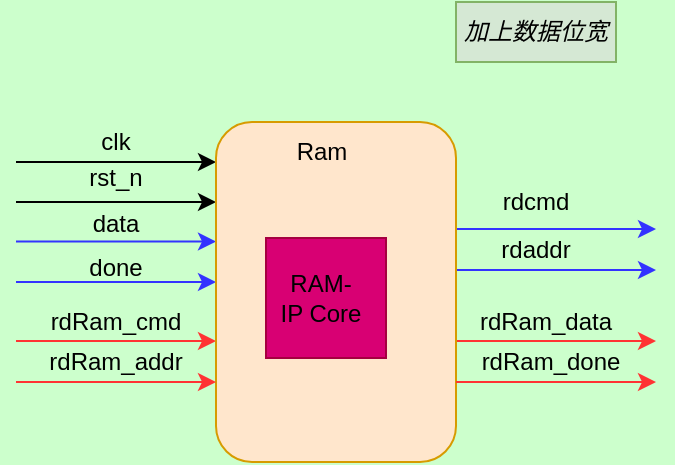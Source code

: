 <mxfile version="17.1.3" type="github">
  <diagram id="tiqx2Zg2r03OUVUAULaz" name="第 1 页">
    <mxGraphModel dx="447" dy="224" grid="1" gridSize="10" guides="1" tooltips="1" connect="1" arrows="1" fold="1" page="1" pageScale="1" pageWidth="827" pageHeight="1169" background="#CCFFCC" math="0" shadow="0">
      <root>
        <mxCell id="0" />
        <mxCell id="1" parent="0" />
        <mxCell id="f4k41rNpo1O0QI1jUJcE-2" value="" style="endArrow=classic;html=1;rounded=0;" edge="1" parent="1">
          <mxGeometry width="50" height="50" relative="1" as="geometry">
            <mxPoint x="230" y="120" as="sourcePoint" />
            <mxPoint x="330" y="120" as="targetPoint" />
            <Array as="points">
              <mxPoint x="260" y="120" />
            </Array>
          </mxGeometry>
        </mxCell>
        <mxCell id="f4k41rNpo1O0QI1jUJcE-3" value="" style="endArrow=classic;html=1;rounded=0;" edge="1" parent="1">
          <mxGeometry width="50" height="50" relative="1" as="geometry">
            <mxPoint x="230" y="140" as="sourcePoint" />
            <mxPoint x="330" y="140" as="targetPoint" />
            <Array as="points">
              <mxPoint x="260" y="140" />
            </Array>
          </mxGeometry>
        </mxCell>
        <mxCell id="f4k41rNpo1O0QI1jUJcE-4" value="clk" style="text;html=1;strokeColor=none;fillColor=none;align=center;verticalAlign=middle;whiteSpace=wrap;rounded=0;" vertex="1" parent="1">
          <mxGeometry x="250" y="90" width="60" height="40" as="geometry" />
        </mxCell>
        <mxCell id="f4k41rNpo1O0QI1jUJcE-5" value="rst_n" style="text;html=1;strokeColor=none;fillColor=none;align=center;verticalAlign=middle;whiteSpace=wrap;rounded=0;" vertex="1" parent="1">
          <mxGeometry x="250" y="108" width="60" height="40" as="geometry" />
        </mxCell>
        <mxCell id="f4k41rNpo1O0QI1jUJcE-6" value="" style="endArrow=classic;html=1;rounded=0;strokeColor=#3333FF;" edge="1" parent="1">
          <mxGeometry width="50" height="50" relative="1" as="geometry">
            <mxPoint x="230" y="159.76" as="sourcePoint" />
            <mxPoint x="330" y="159.76" as="targetPoint" />
            <Array as="points">
              <mxPoint x="260" y="159.76" />
            </Array>
          </mxGeometry>
        </mxCell>
        <mxCell id="f4k41rNpo1O0QI1jUJcE-7" value="" style="endArrow=classic;html=1;rounded=0;strokeColor=#3333FF;" edge="1" parent="1">
          <mxGeometry width="50" height="50" relative="1" as="geometry">
            <mxPoint x="230" y="180" as="sourcePoint" />
            <mxPoint x="330" y="180" as="targetPoint" />
            <Array as="points">
              <mxPoint x="260" y="180" />
            </Array>
          </mxGeometry>
        </mxCell>
        <mxCell id="f4k41rNpo1O0QI1jUJcE-8" value="" style="endArrow=classic;html=1;rounded=0;strokeColor=#FF3333;" edge="1" parent="1">
          <mxGeometry width="50" height="50" relative="1" as="geometry">
            <mxPoint x="230" y="209.52" as="sourcePoint" />
            <mxPoint x="330" y="209.52" as="targetPoint" />
            <Array as="points">
              <mxPoint x="260" y="209.52" />
            </Array>
          </mxGeometry>
        </mxCell>
        <mxCell id="f4k41rNpo1O0QI1jUJcE-9" value="data" style="text;html=1;strokeColor=none;fillColor=none;align=center;verticalAlign=middle;whiteSpace=wrap;rounded=0;" vertex="1" parent="1">
          <mxGeometry x="250" y="128" width="60" height="45" as="geometry" />
        </mxCell>
        <mxCell id="f4k41rNpo1O0QI1jUJcE-10" value="done" style="text;html=1;strokeColor=none;fillColor=none;align=center;verticalAlign=middle;whiteSpace=wrap;rounded=0;" vertex="1" parent="1">
          <mxGeometry x="250" y="148" width="60" height="50" as="geometry" />
        </mxCell>
        <mxCell id="f4k41rNpo1O0QI1jUJcE-11" value="" style="endArrow=classic;html=1;rounded=0;strokeColor=#3333FF;" edge="1" parent="1">
          <mxGeometry width="50" height="50" relative="1" as="geometry">
            <mxPoint x="450" y="153.52" as="sourcePoint" />
            <mxPoint x="550" y="153.52" as="targetPoint" />
            <Array as="points">
              <mxPoint x="480" y="153.52" />
            </Array>
          </mxGeometry>
        </mxCell>
        <mxCell id="f4k41rNpo1O0QI1jUJcE-12" value="rdcmd" style="text;html=1;strokeColor=none;fillColor=none;align=center;verticalAlign=middle;whiteSpace=wrap;rounded=0;" vertex="1" parent="1">
          <mxGeometry x="460" y="110" width="60" height="60" as="geometry" />
        </mxCell>
        <mxCell id="f4k41rNpo1O0QI1jUJcE-13" value="" style="endArrow=classic;html=1;rounded=0;strokeColor=#3333FF;" edge="1" parent="1">
          <mxGeometry width="50" height="50" relative="1" as="geometry">
            <mxPoint x="450" y="174" as="sourcePoint" />
            <mxPoint x="550" y="174" as="targetPoint" />
            <Array as="points">
              <mxPoint x="480" y="174" />
            </Array>
          </mxGeometry>
        </mxCell>
        <mxCell id="f4k41rNpo1O0QI1jUJcE-14" value="rdaddr" style="text;html=1;strokeColor=none;fillColor=none;align=center;verticalAlign=middle;whiteSpace=wrap;rounded=0;" vertex="1" parent="1">
          <mxGeometry x="460" y="130" width="60" height="68" as="geometry" />
        </mxCell>
        <mxCell id="f4k41rNpo1O0QI1jUJcE-15" value="" style="endArrow=classic;html=1;rounded=0;strokeColor=#FF3333;" edge="1" parent="1">
          <mxGeometry width="50" height="50" relative="1" as="geometry">
            <mxPoint x="450" y="209.52" as="sourcePoint" />
            <mxPoint x="550" y="209.52" as="targetPoint" />
            <Array as="points">
              <mxPoint x="480" y="209.52" />
            </Array>
          </mxGeometry>
        </mxCell>
        <mxCell id="f4k41rNpo1O0QI1jUJcE-16" value="rdRam_data" style="text;html=1;strokeColor=none;fillColor=none;align=center;verticalAlign=middle;whiteSpace=wrap;rounded=0;" vertex="1" parent="1">
          <mxGeometry x="450" y="190" width="90" height="20" as="geometry" />
        </mxCell>
        <mxCell id="f4k41rNpo1O0QI1jUJcE-17" value="" style="rounded=1;whiteSpace=wrap;html=1;fillColor=#ffe6cc;strokeColor=#d79b00;" vertex="1" parent="1">
          <mxGeometry x="330" y="100" width="120" height="170" as="geometry" />
        </mxCell>
        <mxCell id="f4k41rNpo1O0QI1jUJcE-18" value="rdRam_cmd" style="text;html=1;strokeColor=none;fillColor=none;align=center;verticalAlign=middle;whiteSpace=wrap;rounded=0;" vertex="1" parent="1">
          <mxGeometry x="240" y="190" width="80" height="20" as="geometry" />
        </mxCell>
        <mxCell id="f4k41rNpo1O0QI1jUJcE-19" value="Ram" style="text;html=1;strokeColor=none;fillColor=none;align=center;verticalAlign=middle;whiteSpace=wrap;rounded=0;" vertex="1" parent="1">
          <mxGeometry x="347.5" y="100" width="70" height="30" as="geometry" />
        </mxCell>
        <mxCell id="f4k41rNpo1O0QI1jUJcE-20" value="" style="endArrow=classic;html=1;rounded=0;strokeColor=#FF3333;" edge="1" parent="1">
          <mxGeometry width="50" height="50" relative="1" as="geometry">
            <mxPoint x="230" y="230.0" as="sourcePoint" />
            <mxPoint x="330" y="230.0" as="targetPoint" />
            <Array as="points">
              <mxPoint x="260" y="230" />
            </Array>
          </mxGeometry>
        </mxCell>
        <mxCell id="f4k41rNpo1O0QI1jUJcE-21" value="rdRam_addr" style="text;html=1;strokeColor=none;fillColor=none;align=center;verticalAlign=middle;whiteSpace=wrap;rounded=0;" vertex="1" parent="1">
          <mxGeometry x="250" y="200" width="60" height="40" as="geometry" />
        </mxCell>
        <mxCell id="f4k41rNpo1O0QI1jUJcE-22" value="" style="endArrow=classic;html=1;rounded=0;strokeColor=#FF3333;" edge="1" parent="1">
          <mxGeometry width="50" height="50" relative="1" as="geometry">
            <mxPoint x="450" y="230.0" as="sourcePoint" />
            <mxPoint x="550" y="230.0" as="targetPoint" />
            <Array as="points" />
          </mxGeometry>
        </mxCell>
        <mxCell id="f4k41rNpo1O0QI1jUJcE-23" value="rdRam_done" style="text;html=1;strokeColor=none;fillColor=none;align=center;verticalAlign=middle;whiteSpace=wrap;rounded=0;" vertex="1" parent="1">
          <mxGeometry x="465" y="200" width="65" height="40" as="geometry" />
        </mxCell>
        <mxCell id="f4k41rNpo1O0QI1jUJcE-24" value="&lt;i&gt;加上数据位宽&lt;/i&gt;" style="text;html=1;strokeColor=#82b366;fillColor=#d5e8d4;align=center;verticalAlign=middle;whiteSpace=wrap;rounded=0;" vertex="1" parent="1">
          <mxGeometry x="450" y="40" width="80" height="30" as="geometry" />
        </mxCell>
        <mxCell id="f4k41rNpo1O0QI1jUJcE-25" value="" style="rounded=0;whiteSpace=wrap;html=1;fillColor=#d80073;fontColor=#ffffff;strokeColor=#A50040;" vertex="1" parent="1">
          <mxGeometry x="355" y="158" width="60" height="60" as="geometry" />
        </mxCell>
        <mxCell id="f4k41rNpo1O0QI1jUJcE-26" value="&lt;div&gt;RAM-&lt;/div&gt;&lt;div&gt;IP Core&lt;br&gt;&lt;/div&gt;" style="text;html=1;strokeColor=none;fillColor=none;align=center;verticalAlign=middle;whiteSpace=wrap;rounded=0;" vertex="1" parent="1">
          <mxGeometry x="355" y="173" width="55" height="30" as="geometry" />
        </mxCell>
      </root>
    </mxGraphModel>
  </diagram>
</mxfile>
